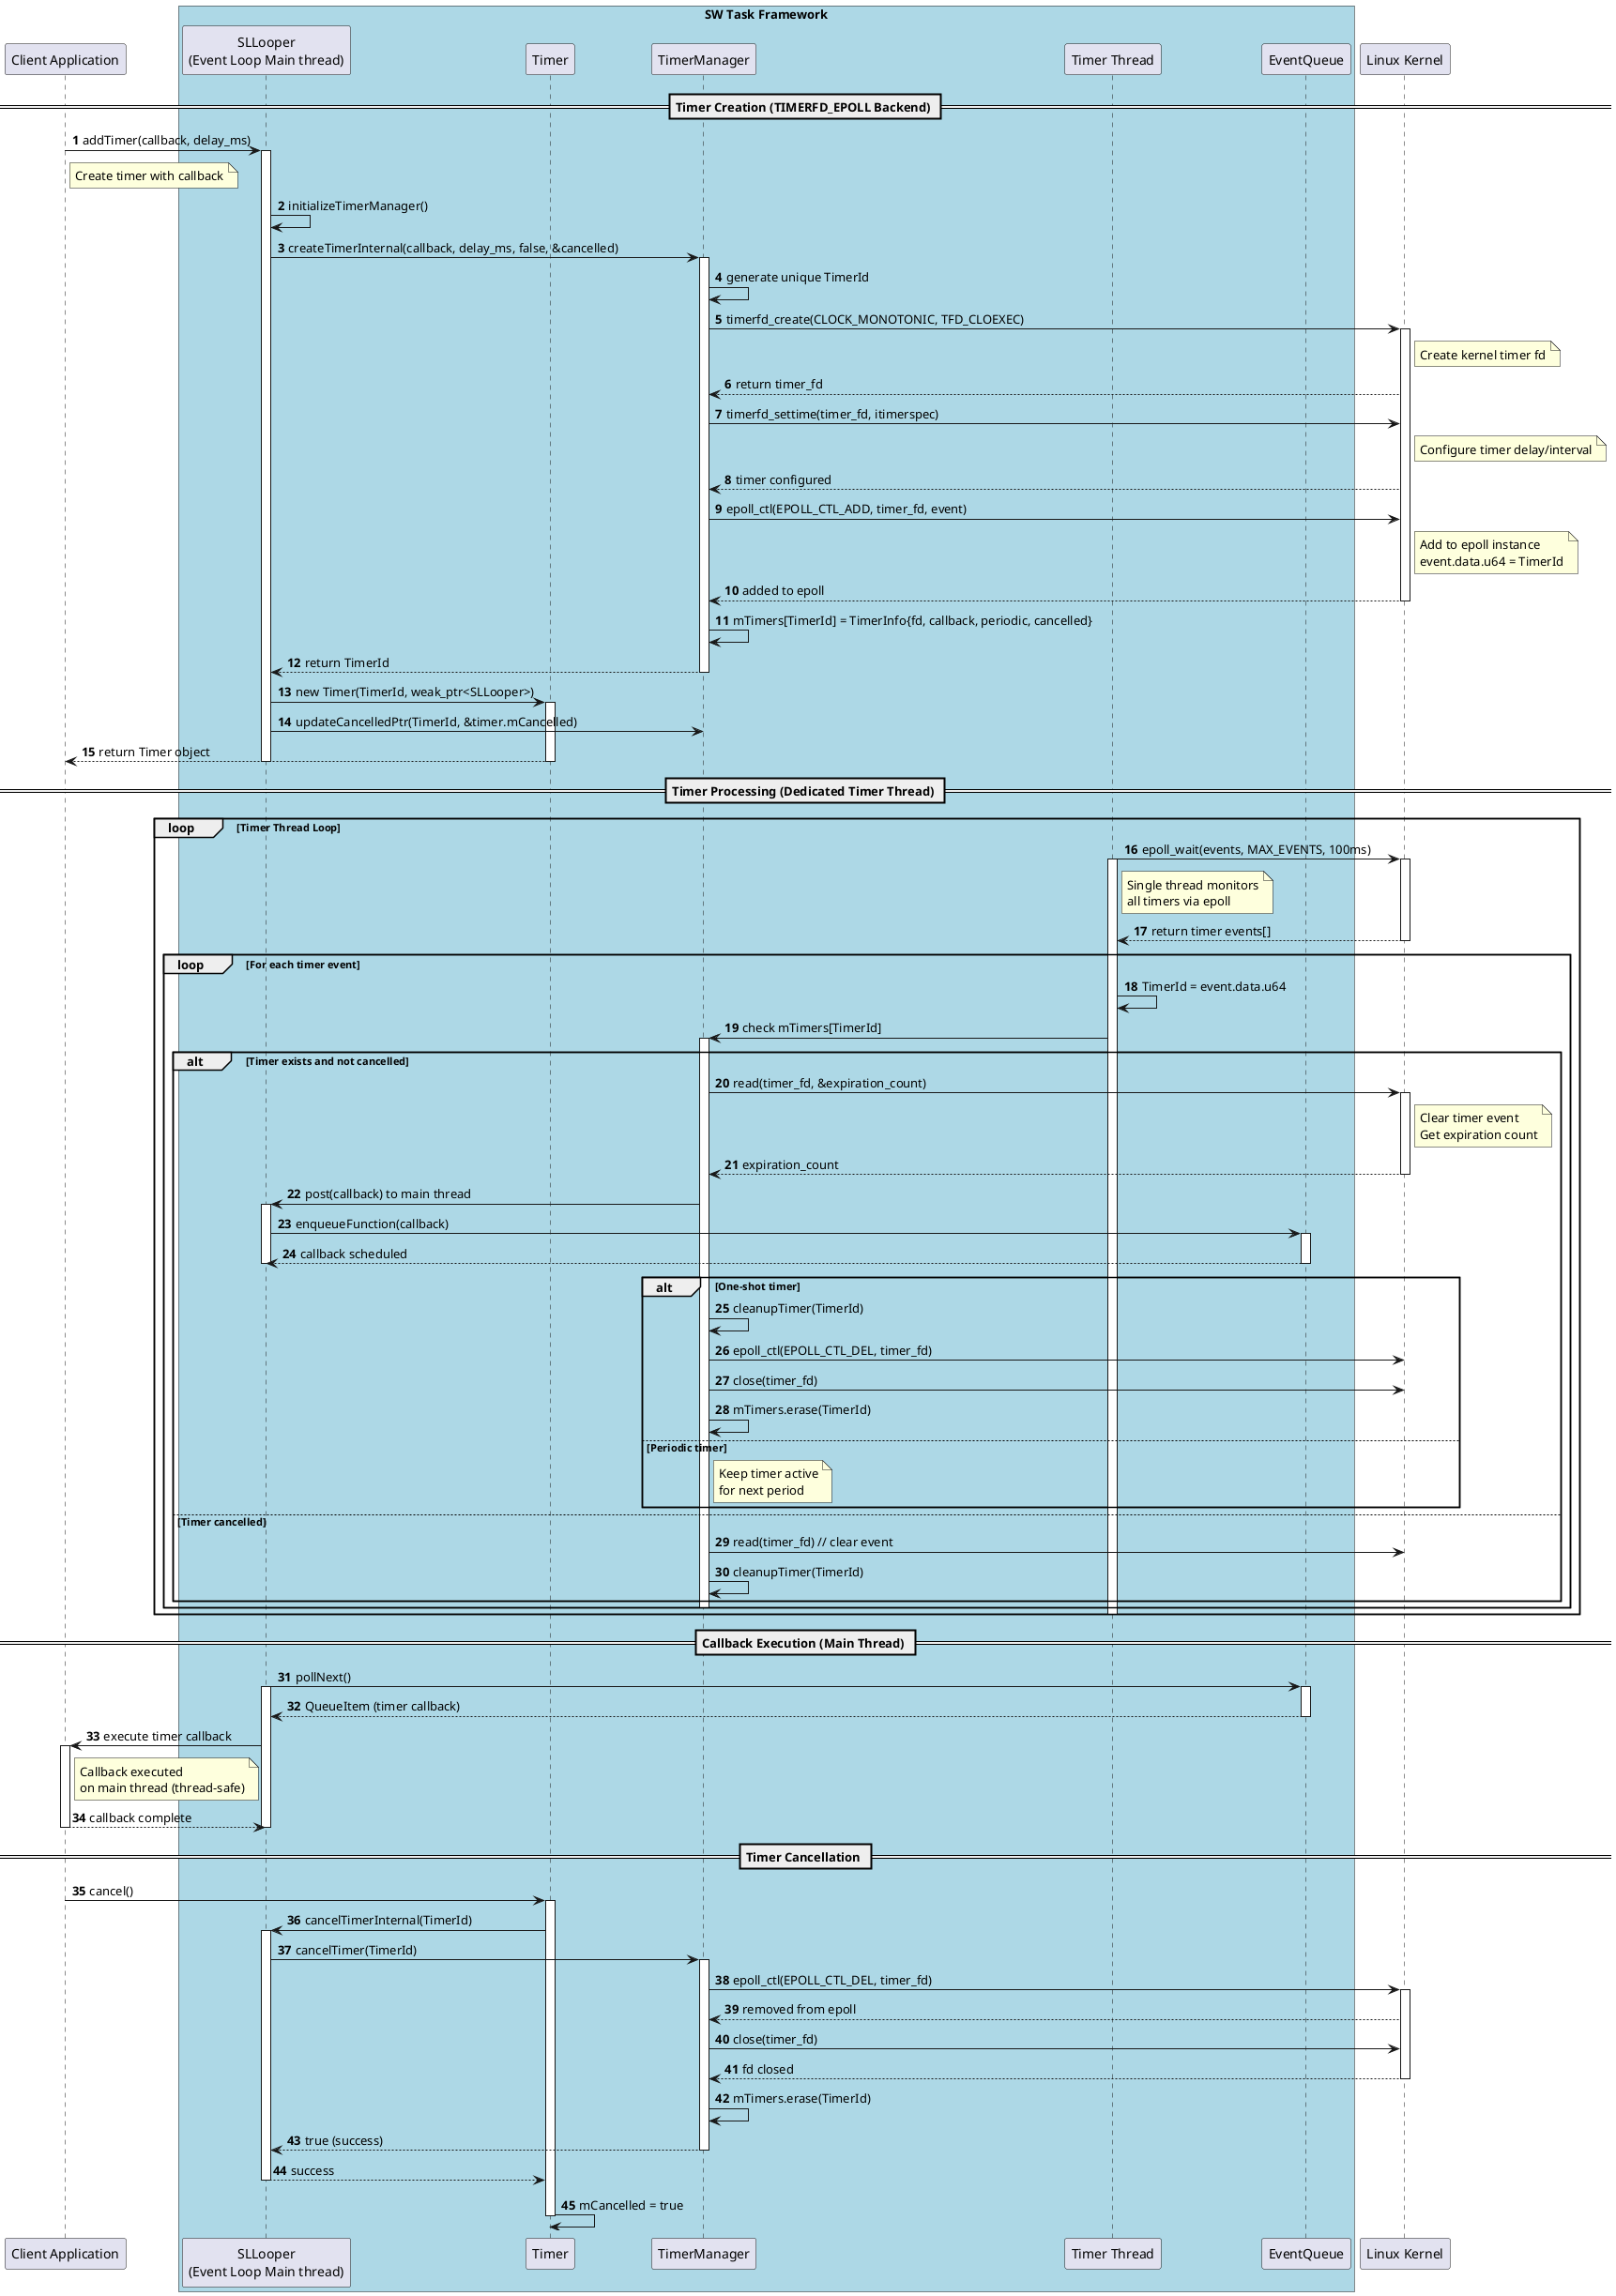 @startuml
'title "SW Task Framework - TimerManager TIMERFD_EPOLL Backend"

autonumber

participant "Client Application" as Client

box "SW Task Framework" #LightBlue
    participant "SLLooper\n(Event Loop Main thread)" as MainLoop
    participant "Timer" as Timer
    participant "TimerManager" as TimerMgr
    participant "Timer Thread" as TimerThread
    participant "EventQueue" as MQ
end box

participant "Linux Kernel" as LinuxKernel

== Timer Creation (TIMERFD_EPOLL Backend) ==
Client -> MainLoop : addTimer(callback, delay_ms)
activate MainLoop
note right of Client : Create timer with callback

MainLoop -> MainLoop : initializeTimerManager()

MainLoop -> TimerMgr : createTimerInternal(callback, delay_ms, false, &cancelled)
activate TimerMgr

TimerMgr -> TimerMgr : generate unique TimerId
TimerMgr -> LinuxKernel : timerfd_create(CLOCK_MONOTONIC, TFD_CLOEXEC)
activate LinuxKernel
note right of LinuxKernel : Create kernel timer fd
LinuxKernel --> TimerMgr : return timer_fd

TimerMgr -> LinuxKernel : timerfd_settime(timer_fd, itimerspec)
note right of LinuxKernel : Configure timer delay/interval
LinuxKernel --> TimerMgr : timer configured

TimerMgr -> LinuxKernel : epoll_ctl(EPOLL_CTL_ADD, timer_fd, event)
note right of LinuxKernel : Add to epoll instance\nevent.data.u64 = TimerId
LinuxKernel --> TimerMgr : added to epoll
deactivate LinuxKernel

TimerMgr -> TimerMgr : mTimers[TimerId] = TimerInfo{fd, callback, periodic, cancelled}
TimerMgr --> MainLoop : return TimerId
deactivate TimerMgr

MainLoop -> Timer : new Timer(TimerId, weak_ptr<SLLooper>)
activate Timer
MainLoop -> TimerMgr : updateCancelledPtr(TimerId, &timer.mCancelled)
Timer --> Client : return Timer object
deactivate Timer
deactivate MainLoop

== Timer Processing (Dedicated Timer Thread) ==
loop Timer Thread Loop
    TimerThread -> LinuxKernel : epoll_wait(events, MAX_EVENTS, 100ms)
    activate TimerThread
    activate LinuxKernel
    note right of TimerThread : Single thread monitors\nall timers via epoll
    
    LinuxKernel --> TimerThread : return timer events[]
    deactivate LinuxKernel
    
    loop For each timer event
        TimerThread -> TimerThread : TimerId = event.data.u64
        TimerThread -> TimerMgr : check mTimers[TimerId]
        activate TimerMgr
        
        alt Timer exists and not cancelled
            TimerMgr -> LinuxKernel : read(timer_fd, &expiration_count)
            activate LinuxKernel
            note right of LinuxKernel : Clear timer event\nGet expiration count
            LinuxKernel --> TimerMgr : expiration_count
            deactivate LinuxKernel
            
            TimerMgr -> MainLoop : post(callback) to main thread
            activate MainLoop
            MainLoop -> MQ : enqueueFunction(callback)
            activate MQ
            MQ --> MainLoop : callback scheduled
            deactivate MQ
            deactivate MainLoop
            
            alt One-shot timer
                TimerMgr -> TimerMgr : cleanupTimer(TimerId)
                TimerMgr -> LinuxKernel : epoll_ctl(EPOLL_CTL_DEL, timer_fd)
                TimerMgr -> LinuxKernel : close(timer_fd)
                TimerMgr -> TimerMgr : mTimers.erase(TimerId)
            else Periodic timer
                note right of TimerMgr : Keep timer active\nfor next period
            end
        else Timer cancelled
            TimerMgr -> LinuxKernel : read(timer_fd) // clear event
            TimerMgr -> TimerMgr : cleanupTimer(TimerId)
        end
        deactivate TimerMgr
    end
    deactivate TimerThread
end

== Callback Execution (Main Thread) ==
MainLoop -> MQ : pollNext()
activate MainLoop
activate MQ
MQ --> MainLoop : QueueItem (timer callback)
deactivate MQ

MainLoop -> Client : execute timer callback
activate Client
note right of Client : Callback executed\non main thread (thread-safe)
Client --> MainLoop : callback complete
deactivate Client
deactivate MainLoop

== Timer Cancellation ==
Client -> Timer : cancel()
activate Timer
Timer -> MainLoop : cancelTimerInternal(TimerId)
activate MainLoop
MainLoop -> TimerMgr : cancelTimer(TimerId)
activate TimerMgr

TimerMgr -> LinuxKernel : epoll_ctl(EPOLL_CTL_DEL, timer_fd)
activate LinuxKernel
LinuxKernel --> TimerMgr : removed from epoll
TimerMgr -> LinuxKernel : close(timer_fd)
LinuxKernel --> TimerMgr : fd closed
deactivate LinuxKernel

TimerMgr -> TimerMgr : mTimers.erase(TimerId)
TimerMgr --> MainLoop : true (success)
deactivate TimerMgr
MainLoop --> Timer : success
deactivate MainLoop
Timer -> Timer : mCancelled = true
deactivate Timer

@enduml